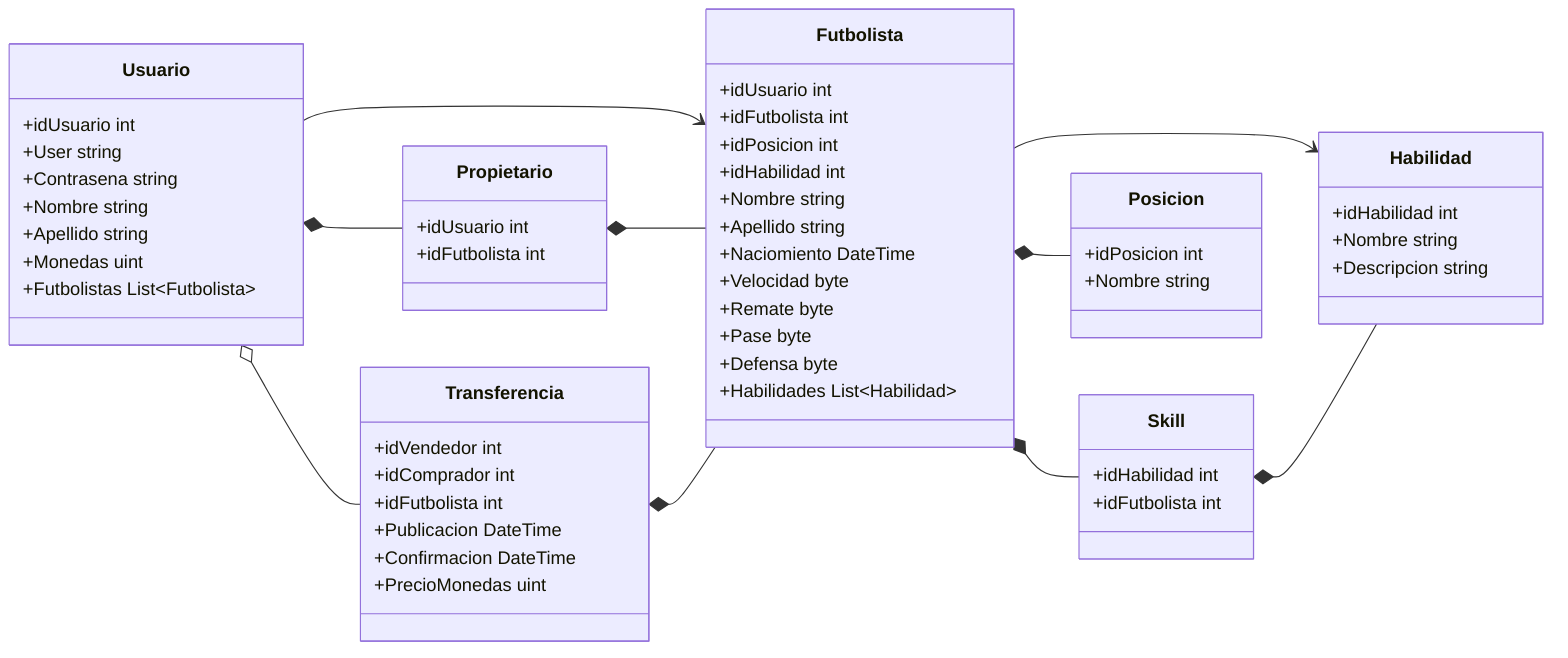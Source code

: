 classDiagram
direction LR
Usuario *-- Propietario
Usuario o-- Transferencia
Usuario --> Futbolista
Propietario *-- Futbolista
Transferencia *-- Futbolista
Futbolista *-- Skill
Futbolista --> Habilidad
Skill *-- Habilidad
Futbolista *-- Posicion

    class Usuario
    Usuario: +idUsuario int
    Usuario: +User string
    Usuario: +Contrasena string
    Usuario: +Nombre string
    Usuario: +Apellido string
    Usuario: +Monedas uint
    Usuario: +Futbolistas List~Futbolista~

    class Propietario
    Propietario: +idUsuario int
    Propietario: +idFutbolista int

    class Futbolista
    Futbolista: +idUsuario int
    Futbolista: +idFutbolista int
    Futbolista: +idPosicion int
    Futbolista: +idHabilidad int
    Futbolista: +Nombre string
    Futbolista: +Apellido string
    Futbolista: +Naciomiento DateTime
    Futbolista: +Velocidad byte
    Futbolista: +Remate byte
    Futbolista: +Pase byte
    Futbolista: +Defensa byte
    Futbolista: +Habilidades List~Habilidad~

    class Transferencia
    Transferencia: +idVendedor int
    Transferencia: +idComprador int
    Transferencia: +idFutbolista int
    Transferencia: +Publicacion DateTime
    Transferencia: +Confirmacion DateTime
    Transferencia: +PrecioMonedas uint

    class Posicion
    Posicion: +idPosicion int
    Posicion: +Nombre string

    class Skill
    Skill: +idHabilidad int
    Skill: +idFutbolista int

    class Habilidad
    Habilidad: +idHabilidad int
    Habilidad: +Nombre string
    Habilidad: +Descripcion string